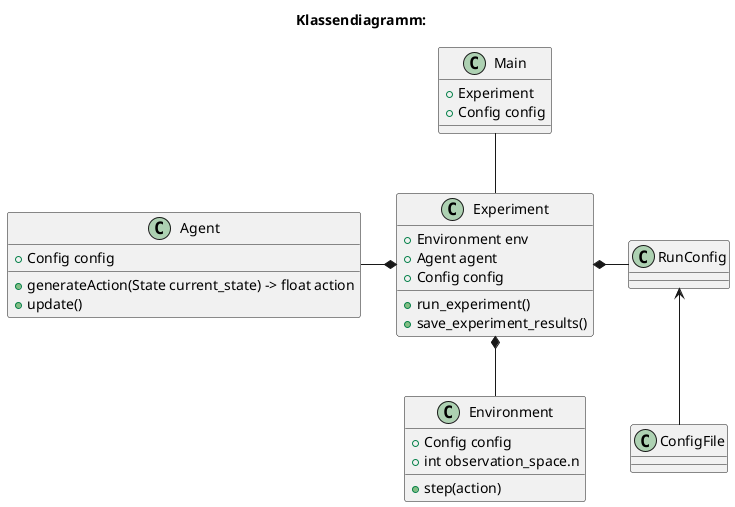 @startuml
allowmixing

title Klassendiagramm:

/' Define the class details'/

/' ############################## Logic Package ########################'/

    class Main{
        +Experiment
        +Config config
    }

    class Experiment{
        +Environment env
        +Agent agent
        +Config config
        +run_experiment()
        +save_experiment_results()
    }

    class Environment {
        +Config config
        +int observation_space.n
        +step(action)
    }

    class Agent {
        +Config config
        +generateAction(State current_state) -> float action
        +update()
    }


/' ############################## Connections ########################'/

Main -- Experiment

/' Model'/

Experiment *-r-  RunConfig
Experiment *-l-  Agent
Experiment *--  Environment

RunConfig <-- ConfigFile


@enduml
